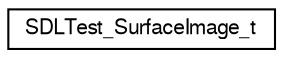 digraph "Graphical Class Hierarchy"
{
  edge [fontname="FreeSans",fontsize="10",labelfontname="FreeSans",labelfontsize="10"];
  node [fontname="FreeSans",fontsize="10",shape=record];
  rankdir="LR";
  Node1 [label="SDLTest_SurfaceImage_t",height=0.2,width=0.4,color="black", fillcolor="white", style="filled",URL="$d7/d0e/struct_s_d_l_test___surface_image__t.html"];
}
